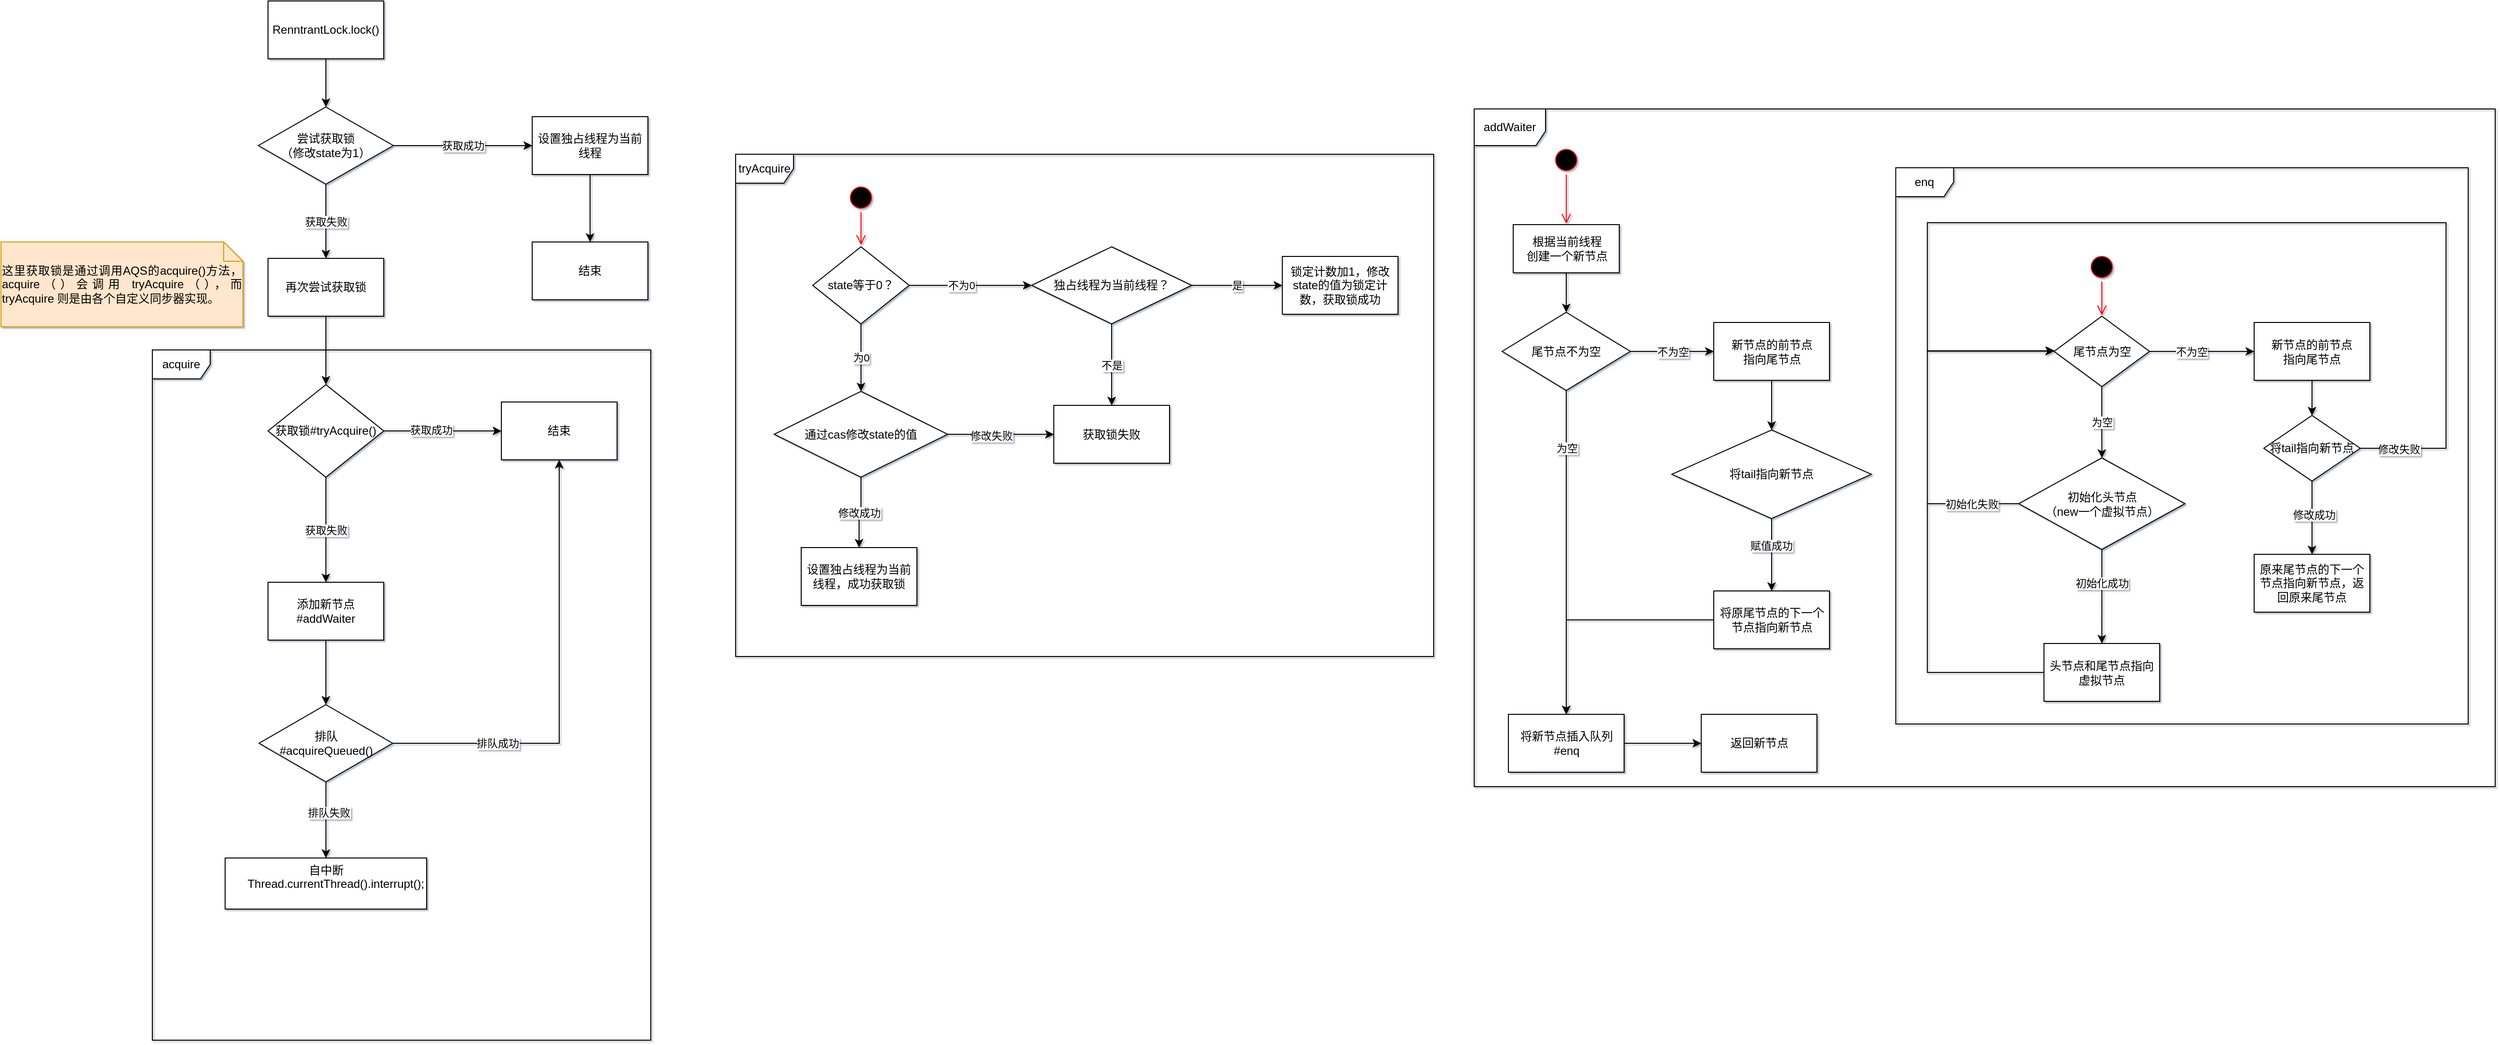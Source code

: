 <mxfile version="17.1.3" type="github">
  <diagram id="GJqHmGqDRDyWfmhTE_2S" name="第 1 页">
    <mxGraphModel dx="1318" dy="821" grid="0" gridSize="10" guides="1" tooltips="1" connect="1" arrows="1" fold="1" page="0" pageScale="1" pageWidth="827" pageHeight="1169" background="none" math="0" shadow="1">
      <root>
        <mxCell id="0" />
        <mxCell id="1" parent="0" />
        <mxCell id="zObkzzUAoMXtNydKvx5d-36" value="acquire" style="shape=umlFrame;whiteSpace=wrap;html=1;fillColor=#FFFFFF;labelBackgroundColor=none;" vertex="1" parent="1">
          <mxGeometry x="210" y="482" width="517" height="716" as="geometry" />
        </mxCell>
        <mxCell id="zObkzzUAoMXtNydKvx5d-6" style="edgeStyle=orthogonalEdgeStyle;rounded=0;orthogonalLoop=1;jettySize=auto;html=1;" edge="1" parent="1" source="zObkzzUAoMXtNydKvx5d-1" target="zObkzzUAoMXtNydKvx5d-4">
          <mxGeometry relative="1" as="geometry" />
        </mxCell>
        <mxCell id="zObkzzUAoMXtNydKvx5d-1" value="RenntrantLock.lock()" style="rounded=0;whiteSpace=wrap;html=1;" vertex="1" parent="1">
          <mxGeometry x="330" y="120" width="120" height="60" as="geometry" />
        </mxCell>
        <mxCell id="zObkzzUAoMXtNydKvx5d-8" value="获取成功" style="edgeStyle=orthogonalEdgeStyle;rounded=0;orthogonalLoop=1;jettySize=auto;html=1;" edge="1" parent="1" source="zObkzzUAoMXtNydKvx5d-4" target="zObkzzUAoMXtNydKvx5d-7">
          <mxGeometry relative="1" as="geometry" />
        </mxCell>
        <mxCell id="zObkzzUAoMXtNydKvx5d-12" value="获取失败" style="edgeStyle=orthogonalEdgeStyle;rounded=0;orthogonalLoop=1;jettySize=auto;html=1;" edge="1" parent="1" source="zObkzzUAoMXtNydKvx5d-4" target="zObkzzUAoMXtNydKvx5d-11">
          <mxGeometry relative="1" as="geometry" />
        </mxCell>
        <mxCell id="zObkzzUAoMXtNydKvx5d-4" value="&lt;span&gt;尝试获取锁&lt;br&gt;（修改state为1）&lt;/span&gt;" style="rhombus;whiteSpace=wrap;html=1;rounded=0;" vertex="1" parent="1">
          <mxGeometry x="320" y="230" width="140" height="80" as="geometry" />
        </mxCell>
        <mxCell id="zObkzzUAoMXtNydKvx5d-10" value="" style="edgeStyle=orthogonalEdgeStyle;rounded=0;orthogonalLoop=1;jettySize=auto;html=1;" edge="1" parent="1" source="zObkzzUAoMXtNydKvx5d-7" target="zObkzzUAoMXtNydKvx5d-9">
          <mxGeometry relative="1" as="geometry" />
        </mxCell>
        <mxCell id="zObkzzUAoMXtNydKvx5d-7" value="&lt;div&gt;&lt;span&gt;设置独占线程为当前线程&lt;/span&gt;&lt;/div&gt;" style="whiteSpace=wrap;html=1;rounded=0;align=center;" vertex="1" parent="1">
          <mxGeometry x="604" y="240" width="120" height="60" as="geometry" />
        </mxCell>
        <mxCell id="zObkzzUAoMXtNydKvx5d-9" value="结束" style="whiteSpace=wrap;html=1;rounded=0;" vertex="1" parent="1">
          <mxGeometry x="604" y="370" width="120" height="60" as="geometry" />
        </mxCell>
        <mxCell id="zObkzzUAoMXtNydKvx5d-35" value="" style="edgeStyle=orthogonalEdgeStyle;rounded=0;orthogonalLoop=1;jettySize=auto;html=1;" edge="1" parent="1" source="zObkzzUAoMXtNydKvx5d-11" target="zObkzzUAoMXtNydKvx5d-34">
          <mxGeometry relative="1" as="geometry" />
        </mxCell>
        <mxCell id="zObkzzUAoMXtNydKvx5d-11" value="再次尝试获取锁" style="whiteSpace=wrap;html=1;rounded=0;" vertex="1" parent="1">
          <mxGeometry x="330" y="387" width="120" height="60" as="geometry" />
        </mxCell>
        <mxCell id="zObkzzUAoMXtNydKvx5d-14" value="&lt;div style=&quot;text-align: justify&quot;&gt;&lt;span&gt;这里获取锁是通过调用AQS的acquire()方法，acquire（）会调用 tryAcquire（），而tryAcquire 则是由各个自定义同步器实现。&lt;/span&gt;&lt;/div&gt;" style="shape=note;size=20;whiteSpace=wrap;html=1;fillColor=#ffe6cc;strokeColor=#d79b00;" vertex="1" parent="1">
          <mxGeometry x="53" y="370" width="251" height="88" as="geometry" />
        </mxCell>
        <mxCell id="zObkzzUAoMXtNydKvx5d-18" value="" style="edgeStyle=orthogonalEdgeStyle;rounded=0;orthogonalLoop=1;jettySize=auto;html=1;" edge="1" parent="1" source="zObkzzUAoMXtNydKvx5d-15" target="zObkzzUAoMXtNydKvx5d-17">
          <mxGeometry relative="1" as="geometry" />
        </mxCell>
        <mxCell id="zObkzzUAoMXtNydKvx5d-19" value="不为0" style="edgeLabel;html=1;align=center;verticalAlign=middle;resizable=0;points=[];" vertex="1" connectable="0" parent="zObkzzUAoMXtNydKvx5d-18">
          <mxGeometry x="-0.15" relative="1" as="geometry">
            <mxPoint as="offset" />
          </mxGeometry>
        </mxCell>
        <mxCell id="zObkzzUAoMXtNydKvx5d-22" value="为0" style="edgeStyle=orthogonalEdgeStyle;rounded=0;orthogonalLoop=1;jettySize=auto;html=1;" edge="1" parent="1" source="zObkzzUAoMXtNydKvx5d-15" target="zObkzzUAoMXtNydKvx5d-21">
          <mxGeometry relative="1" as="geometry" />
        </mxCell>
        <mxCell id="zObkzzUAoMXtNydKvx5d-15" value="state等于0？" style="rhombus;whiteSpace=wrap;html=1;rounded=0;" vertex="1" parent="1">
          <mxGeometry x="895" y="375" width="100" height="80" as="geometry" />
        </mxCell>
        <mxCell id="zObkzzUAoMXtNydKvx5d-28" value="不是" style="edgeStyle=orthogonalEdgeStyle;rounded=0;orthogonalLoop=1;jettySize=auto;html=1;" edge="1" parent="1" source="zObkzzUAoMXtNydKvx5d-17" target="zObkzzUAoMXtNydKvx5d-26">
          <mxGeometry relative="1" as="geometry" />
        </mxCell>
        <mxCell id="zObkzzUAoMXtNydKvx5d-33" value="是" style="edgeStyle=orthogonalEdgeStyle;rounded=0;orthogonalLoop=1;jettySize=auto;html=1;" edge="1" parent="1" source="zObkzzUAoMXtNydKvx5d-17" target="zObkzzUAoMXtNydKvx5d-30">
          <mxGeometry relative="1" as="geometry" />
        </mxCell>
        <mxCell id="zObkzzUAoMXtNydKvx5d-17" value="独占线程为当前线程？" style="rhombus;whiteSpace=wrap;html=1;rounded=0;" vertex="1" parent="1">
          <mxGeometry x="1122" y="375" width="166" height="80" as="geometry" />
        </mxCell>
        <mxCell id="zObkzzUAoMXtNydKvx5d-20" value="tryAcquire" style="shape=umlFrame;whiteSpace=wrap;html=1;" vertex="1" parent="1">
          <mxGeometry x="815" y="279" width="724" height="521" as="geometry" />
        </mxCell>
        <mxCell id="zObkzzUAoMXtNydKvx5d-24" value="" style="edgeStyle=orthogonalEdgeStyle;rounded=0;orthogonalLoop=1;jettySize=auto;html=1;" edge="1" parent="1" source="zObkzzUAoMXtNydKvx5d-21" target="zObkzzUAoMXtNydKvx5d-23">
          <mxGeometry relative="1" as="geometry" />
        </mxCell>
        <mxCell id="zObkzzUAoMXtNydKvx5d-25" value="修改成功" style="edgeLabel;html=1;align=center;verticalAlign=middle;resizable=0;points=[];" vertex="1" connectable="0" parent="zObkzzUAoMXtNydKvx5d-24">
          <mxGeometry x="0.04" relative="1" as="geometry">
            <mxPoint as="offset" />
          </mxGeometry>
        </mxCell>
        <mxCell id="zObkzzUAoMXtNydKvx5d-27" value="" style="edgeStyle=orthogonalEdgeStyle;rounded=0;orthogonalLoop=1;jettySize=auto;html=1;" edge="1" parent="1" source="zObkzzUAoMXtNydKvx5d-21" target="zObkzzUAoMXtNydKvx5d-26">
          <mxGeometry relative="1" as="geometry" />
        </mxCell>
        <mxCell id="zObkzzUAoMXtNydKvx5d-29" value="修改失败" style="edgeLabel;html=1;align=center;verticalAlign=middle;resizable=0;points=[];" vertex="1" connectable="0" parent="zObkzzUAoMXtNydKvx5d-27">
          <mxGeometry x="-0.182" y="-1" relative="1" as="geometry">
            <mxPoint as="offset" />
          </mxGeometry>
        </mxCell>
        <mxCell id="zObkzzUAoMXtNydKvx5d-21" value="通过cas修改state的值" style="rhombus;whiteSpace=wrap;html=1;rounded=0;" vertex="1" parent="1">
          <mxGeometry x="855" y="525" width="180" height="89" as="geometry" />
        </mxCell>
        <mxCell id="zObkzzUAoMXtNydKvx5d-23" value="&lt;span&gt;设置独占线程为当前线程，成功获取锁&lt;/span&gt;" style="whiteSpace=wrap;html=1;rounded=0;" vertex="1" parent="1">
          <mxGeometry x="883" y="687" width="120" height="60" as="geometry" />
        </mxCell>
        <mxCell id="zObkzzUAoMXtNydKvx5d-26" value="获取锁失败" style="whiteSpace=wrap;html=1;rounded=0;" vertex="1" parent="1">
          <mxGeometry x="1145" y="539.5" width="120" height="60" as="geometry" />
        </mxCell>
        <mxCell id="zObkzzUAoMXtNydKvx5d-30" value="锁定计数加1，修改state的值为锁定计数，获取锁成功" style="whiteSpace=wrap;html=1;rounded=0;" vertex="1" parent="1">
          <mxGeometry x="1382" y="385" width="120" height="60" as="geometry" />
        </mxCell>
        <mxCell id="zObkzzUAoMXtNydKvx5d-54" value="" style="ellipse;html=1;shape=startState;fillColor=#000000;strokeColor=#ff0000;labelBackgroundColor=none;" vertex="1" parent="1">
          <mxGeometry x="930" y="309" width="30" height="30" as="geometry" />
        </mxCell>
        <mxCell id="zObkzzUAoMXtNydKvx5d-55" value="" style="edgeStyle=orthogonalEdgeStyle;html=1;verticalAlign=bottom;endArrow=open;endSize=8;strokeColor=#ff0000;rounded=0;" edge="1" source="zObkzzUAoMXtNydKvx5d-54" parent="1">
          <mxGeometry relative="1" as="geometry">
            <mxPoint x="945" y="373" as="targetPoint" />
          </mxGeometry>
        </mxCell>
        <mxCell id="zObkzzUAoMXtNydKvx5d-115" value="addWaiter" style="shape=umlFrame;whiteSpace=wrap;html=1;labelBackgroundColor=none;fillColor=#FFFFFF;width=74;height=38;container=0;" vertex="1" parent="1">
          <mxGeometry x="1581" y="232" width="1059" height="703" as="geometry" />
        </mxCell>
        <mxCell id="zObkzzUAoMXtNydKvx5d-58" value="" style="ellipse;html=1;shape=startState;fillColor=#000000;strokeColor=#ff0000;labelBackgroundColor=none;container=0;" vertex="1" parent="1">
          <mxGeometry x="1661.5" y="270" width="30" height="30" as="geometry" />
        </mxCell>
        <mxCell id="zObkzzUAoMXtNydKvx5d-59" value="" style="edgeStyle=orthogonalEdgeStyle;html=1;verticalAlign=bottom;endArrow=open;endSize=8;strokeColor=#ff0000;rounded=0;" edge="1" source="zObkzzUAoMXtNydKvx5d-58" parent="1">
          <mxGeometry relative="1" as="geometry">
            <mxPoint x="1676.5" y="351" as="targetPoint" />
          </mxGeometry>
        </mxCell>
        <mxCell id="zObkzzUAoMXtNydKvx5d-60" value="根据当前线程&lt;br&gt;创建一个新节点" style="html=1;labelBackgroundColor=none;fillColor=#FFFFFF;container=0;" vertex="1" parent="1">
          <mxGeometry x="1621.5" y="352" width="110" height="50" as="geometry" />
        </mxCell>
        <mxCell id="zObkzzUAoMXtNydKvx5d-63" value="尾节点不为空" style="rhombus;whiteSpace=wrap;html=1;fillColor=#FFFFFF;labelBackgroundColor=none;container=0;" vertex="1" parent="1">
          <mxGeometry x="1610" y="443" width="133" height="81" as="geometry" />
        </mxCell>
        <mxCell id="zObkzzUAoMXtNydKvx5d-64" value="" style="edgeStyle=orthogonalEdgeStyle;rounded=0;orthogonalLoop=1;jettySize=auto;html=1;" edge="1" parent="1" source="zObkzzUAoMXtNydKvx5d-60" target="zObkzzUAoMXtNydKvx5d-63">
          <mxGeometry relative="1" as="geometry" />
        </mxCell>
        <mxCell id="zObkzzUAoMXtNydKvx5d-118" value="" style="edgeStyle=orthogonalEdgeStyle;rounded=0;orthogonalLoop=1;jettySize=auto;html=1;" edge="1" parent="1" source="zObkzzUAoMXtNydKvx5d-65" target="zObkzzUAoMXtNydKvx5d-117">
          <mxGeometry relative="1" as="geometry" />
        </mxCell>
        <mxCell id="zObkzzUAoMXtNydKvx5d-65" value="将新节点插入队列&lt;br&gt;#enq" style="whiteSpace=wrap;html=1;fillColor=#FFFFFF;labelBackgroundColor=none;container=0;" vertex="1" parent="1">
          <mxGeometry x="1616.5" y="860" width="120" height="60" as="geometry" />
        </mxCell>
        <mxCell id="zObkzzUAoMXtNydKvx5d-66" value="" style="edgeStyle=orthogonalEdgeStyle;rounded=0;orthogonalLoop=1;jettySize=auto;html=1;" edge="1" parent="1" source="zObkzzUAoMXtNydKvx5d-63" target="zObkzzUAoMXtNydKvx5d-65">
          <mxGeometry relative="1" as="geometry" />
        </mxCell>
        <mxCell id="zObkzzUAoMXtNydKvx5d-77" value="为空" style="edgeLabel;html=1;align=center;verticalAlign=middle;resizable=0;points=[];container=0;" vertex="1" connectable="0" parent="zObkzzUAoMXtNydKvx5d-66">
          <mxGeometry x="-0.642" relative="1" as="geometry">
            <mxPoint as="offset" />
          </mxGeometry>
        </mxCell>
        <mxCell id="zObkzzUAoMXtNydKvx5d-68" value="新节点的前节点&lt;br&gt;指向尾节点" style="whiteSpace=wrap;html=1;fillColor=#FFFFFF;labelBackgroundColor=none;container=0;" vertex="1" parent="1">
          <mxGeometry x="1829.5" y="453.5" width="120" height="60" as="geometry" />
        </mxCell>
        <mxCell id="zObkzzUAoMXtNydKvx5d-69" value="不为空" style="edgeStyle=orthogonalEdgeStyle;rounded=0;orthogonalLoop=1;jettySize=auto;html=1;" edge="1" parent="1" source="zObkzzUAoMXtNydKvx5d-63" target="zObkzzUAoMXtNydKvx5d-68">
          <mxGeometry relative="1" as="geometry" />
        </mxCell>
        <mxCell id="zObkzzUAoMXtNydKvx5d-71" value="将tail指向新节点" style="rhombus;whiteSpace=wrap;html=1;fillColor=#FFFFFF;labelBackgroundColor=none;container=0;" vertex="1" parent="1">
          <mxGeometry x="1786" y="565" width="207" height="92" as="geometry" />
        </mxCell>
        <mxCell id="zObkzzUAoMXtNydKvx5d-72" value="" style="edgeStyle=orthogonalEdgeStyle;rounded=0;orthogonalLoop=1;jettySize=auto;html=1;" edge="1" parent="1" source="zObkzzUAoMXtNydKvx5d-68" target="zObkzzUAoMXtNydKvx5d-71">
          <mxGeometry relative="1" as="geometry" />
        </mxCell>
        <mxCell id="zObkzzUAoMXtNydKvx5d-75" style="edgeStyle=orthogonalEdgeStyle;rounded=0;orthogonalLoop=1;jettySize=auto;html=1;" edge="1" parent="1" source="zObkzzUAoMXtNydKvx5d-73" target="zObkzzUAoMXtNydKvx5d-65">
          <mxGeometry relative="1" as="geometry" />
        </mxCell>
        <mxCell id="zObkzzUAoMXtNydKvx5d-73" value="将原尾节点的下一个节点指向新节点" style="whiteSpace=wrap;html=1;fillColor=#FFFFFF;labelBackgroundColor=none;container=0;" vertex="1" parent="1">
          <mxGeometry x="1829.5" y="732" width="120" height="60" as="geometry" />
        </mxCell>
        <mxCell id="zObkzzUAoMXtNydKvx5d-74" value="" style="edgeStyle=orthogonalEdgeStyle;rounded=0;orthogonalLoop=1;jettySize=auto;html=1;" edge="1" parent="1" source="zObkzzUAoMXtNydKvx5d-71" target="zObkzzUAoMXtNydKvx5d-73">
          <mxGeometry relative="1" as="geometry" />
        </mxCell>
        <mxCell id="zObkzzUAoMXtNydKvx5d-92" value="赋值成功" style="edgeLabel;html=1;align=center;verticalAlign=middle;resizable=0;points=[];container=0;" vertex="1" connectable="0" parent="zObkzzUAoMXtNydKvx5d-74">
          <mxGeometry x="-0.263" y="-1" relative="1" as="geometry">
            <mxPoint as="offset" />
          </mxGeometry>
        </mxCell>
        <mxCell id="zObkzzUAoMXtNydKvx5d-81" value="" style="ellipse;html=1;shape=startState;fillColor=#000000;strokeColor=#ff0000;labelBackgroundColor=none;container=0;" vertex="1" parent="1">
          <mxGeometry x="2217" y="381" width="30" height="30" as="geometry" />
        </mxCell>
        <mxCell id="zObkzzUAoMXtNydKvx5d-82" value="" style="edgeStyle=orthogonalEdgeStyle;html=1;verticalAlign=bottom;endArrow=open;endSize=8;strokeColor=#ff0000;rounded=0;" edge="1" source="zObkzzUAoMXtNydKvx5d-81" parent="1">
          <mxGeometry relative="1" as="geometry">
            <mxPoint x="2232" y="446" as="targetPoint" />
          </mxGeometry>
        </mxCell>
        <mxCell id="zObkzzUAoMXtNydKvx5d-86" value="尾节点为空" style="rhombus;whiteSpace=wrap;html=1;fillColor=#FFFFFF;labelBackgroundColor=none;container=0;" vertex="1" parent="1">
          <mxGeometry x="2182.5" y="447" width="99" height="73" as="geometry" />
        </mxCell>
        <mxCell id="zObkzzUAoMXtNydKvx5d-100" style="edgeStyle=orthogonalEdgeStyle;rounded=0;orthogonalLoop=1;jettySize=auto;html=1;entryX=0.001;entryY=0.496;entryDx=0;entryDy=0;entryPerimeter=0;" edge="1" parent="1" source="zObkzzUAoMXtNydKvx5d-88" target="zObkzzUAoMXtNydKvx5d-86">
          <mxGeometry relative="1" as="geometry">
            <Array as="points">
              <mxPoint x="2051" y="641" />
              <mxPoint x="2051" y="483" />
            </Array>
          </mxGeometry>
        </mxCell>
        <mxCell id="zObkzzUAoMXtNydKvx5d-102" value="初始化失败" style="edgeLabel;html=1;align=center;verticalAlign=middle;resizable=0;points=[];container=0;" vertex="1" connectable="0" parent="zObkzzUAoMXtNydKvx5d-100">
          <mxGeometry x="-0.703" y="2" relative="1" as="geometry">
            <mxPoint x="8" y="-2" as="offset" />
          </mxGeometry>
        </mxCell>
        <mxCell id="zObkzzUAoMXtNydKvx5d-88" value="初始化头节点&lt;br&gt;（new一个虚拟节点）" style="rhombus;whiteSpace=wrap;html=1;fillColor=#FFFFFF;labelBackgroundColor=none;container=0;" vertex="1" parent="1">
          <mxGeometry x="2145.75" y="594" width="172.5" height="95" as="geometry" />
        </mxCell>
        <mxCell id="zObkzzUAoMXtNydKvx5d-89" value="为空" style="edgeStyle=orthogonalEdgeStyle;rounded=0;orthogonalLoop=1;jettySize=auto;html=1;" edge="1" parent="1" source="zObkzzUAoMXtNydKvx5d-86" target="zObkzzUAoMXtNydKvx5d-88">
          <mxGeometry relative="1" as="geometry" />
        </mxCell>
        <mxCell id="zObkzzUAoMXtNydKvx5d-99" style="edgeStyle=orthogonalEdgeStyle;rounded=0;orthogonalLoop=1;jettySize=auto;html=1;entryX=0.007;entryY=0.492;entryDx=0;entryDy=0;entryPerimeter=0;" edge="1" parent="1" source="zObkzzUAoMXtNydKvx5d-96" target="zObkzzUAoMXtNydKvx5d-86">
          <mxGeometry relative="1" as="geometry">
            <Array as="points">
              <mxPoint x="2051" y="817" />
              <mxPoint x="2051" y="483" />
            </Array>
          </mxGeometry>
        </mxCell>
        <mxCell id="zObkzzUAoMXtNydKvx5d-96" value="头节点和尾节点指向虚拟节点" style="whiteSpace=wrap;html=1;fillColor=#FFFFFF;labelBackgroundColor=none;container=0;" vertex="1" parent="1">
          <mxGeometry x="2172" y="786.5" width="120" height="60" as="geometry" />
        </mxCell>
        <mxCell id="zObkzzUAoMXtNydKvx5d-97" value="" style="edgeStyle=orthogonalEdgeStyle;rounded=0;orthogonalLoop=1;jettySize=auto;html=1;" edge="1" parent="1" source="zObkzzUAoMXtNydKvx5d-88" target="zObkzzUAoMXtNydKvx5d-96">
          <mxGeometry relative="1" as="geometry" />
        </mxCell>
        <mxCell id="zObkzzUAoMXtNydKvx5d-98" value="初始化成功" style="edgeLabel;html=1;align=center;verticalAlign=middle;resizable=0;points=[];container=0;" vertex="1" connectable="0" parent="zObkzzUAoMXtNydKvx5d-97">
          <mxGeometry x="-0.283" relative="1" as="geometry">
            <mxPoint as="offset" />
          </mxGeometry>
        </mxCell>
        <mxCell id="zObkzzUAoMXtNydKvx5d-103" value="新节点的前节点&lt;br&gt;指向尾节点" style="whiteSpace=wrap;html=1;fillColor=#FFFFFF;labelBackgroundColor=none;container=0;" vertex="1" parent="1">
          <mxGeometry x="2390" y="453.5" width="120" height="60" as="geometry" />
        </mxCell>
        <mxCell id="zObkzzUAoMXtNydKvx5d-104" value="" style="edgeStyle=orthogonalEdgeStyle;rounded=0;orthogonalLoop=1;jettySize=auto;html=1;" edge="1" parent="1" source="zObkzzUAoMXtNydKvx5d-86" target="zObkzzUAoMXtNydKvx5d-103">
          <mxGeometry relative="1" as="geometry" />
        </mxCell>
        <mxCell id="zObkzzUAoMXtNydKvx5d-105" value="不为空" style="edgeLabel;html=1;align=center;verticalAlign=middle;resizable=0;points=[];container=0;" vertex="1" connectable="0" parent="zObkzzUAoMXtNydKvx5d-104">
          <mxGeometry x="-0.201" relative="1" as="geometry">
            <mxPoint as="offset" />
          </mxGeometry>
        </mxCell>
        <mxCell id="zObkzzUAoMXtNydKvx5d-111" style="edgeStyle=orthogonalEdgeStyle;rounded=0;orthogonalLoop=1;jettySize=auto;html=1;entryX=0;entryY=0.494;entryDx=0;entryDy=0;entryPerimeter=0;" edge="1" parent="1" source="zObkzzUAoMXtNydKvx5d-106" target="zObkzzUAoMXtNydKvx5d-86">
          <mxGeometry relative="1" as="geometry">
            <Array as="points">
              <mxPoint x="2589" y="584" />
              <mxPoint x="2589" y="350" />
              <mxPoint x="2051" y="350" />
              <mxPoint x="2051" y="483" />
            </Array>
          </mxGeometry>
        </mxCell>
        <mxCell id="zObkzzUAoMXtNydKvx5d-113" value="修改失败" style="edgeLabel;html=1;align=center;verticalAlign=middle;resizable=0;points=[];container=0;" vertex="1" connectable="0" parent="zObkzzUAoMXtNydKvx5d-111">
          <mxGeometry x="-0.93" y="-1" relative="1" as="geometry">
            <mxPoint as="offset" />
          </mxGeometry>
        </mxCell>
        <mxCell id="zObkzzUAoMXtNydKvx5d-106" value="将tail指向新节点" style="rhombus;whiteSpace=wrap;html=1;fillColor=#FFFFFF;labelBackgroundColor=none;container=0;" vertex="1" parent="1">
          <mxGeometry x="2400" y="550" width="100" height="68" as="geometry" />
        </mxCell>
        <mxCell id="zObkzzUAoMXtNydKvx5d-107" value="" style="edgeStyle=orthogonalEdgeStyle;rounded=0;orthogonalLoop=1;jettySize=auto;html=1;" edge="1" parent="1" source="zObkzzUAoMXtNydKvx5d-103" target="zObkzzUAoMXtNydKvx5d-106">
          <mxGeometry relative="1" as="geometry" />
        </mxCell>
        <mxCell id="zObkzzUAoMXtNydKvx5d-108" value="原来尾节点的下一个节点指向新节点，返回原来尾节点" style="whiteSpace=wrap;html=1;fillColor=#FFFFFF;labelBackgroundColor=none;container=0;" vertex="1" parent="1">
          <mxGeometry x="2390" y="694" width="120" height="60" as="geometry" />
        </mxCell>
        <mxCell id="zObkzzUAoMXtNydKvx5d-109" value="" style="edgeStyle=orthogonalEdgeStyle;rounded=0;orthogonalLoop=1;jettySize=auto;html=1;" edge="1" parent="1" source="zObkzzUAoMXtNydKvx5d-106" target="zObkzzUAoMXtNydKvx5d-108">
          <mxGeometry relative="1" as="geometry" />
        </mxCell>
        <mxCell id="zObkzzUAoMXtNydKvx5d-110" value="修改成功" style="edgeLabel;html=1;align=center;verticalAlign=middle;resizable=0;points=[];container=0;" vertex="1" connectable="0" parent="zObkzzUAoMXtNydKvx5d-109">
          <mxGeometry x="-0.084" y="2" relative="1" as="geometry">
            <mxPoint as="offset" />
          </mxGeometry>
        </mxCell>
        <mxCell id="zObkzzUAoMXtNydKvx5d-114" value="enq" style="shape=umlFrame;whiteSpace=wrap;html=1;labelBackgroundColor=none;fillColor=#FFFFFF;container=0;" vertex="1" parent="1">
          <mxGeometry x="2018.25" y="293" width="593.75" height="577" as="geometry" />
        </mxCell>
        <mxCell id="zObkzzUAoMXtNydKvx5d-117" value="返回新节点" style="whiteSpace=wrap;html=1;fillColor=#FFFFFF;labelBackgroundColor=none;" vertex="1" parent="1">
          <mxGeometry x="1816.5" y="860" width="120" height="60" as="geometry" />
        </mxCell>
        <mxCell id="zObkzzUAoMXtNydKvx5d-121" value="获取失败" style="edgeStyle=orthogonalEdgeStyle;rounded=0;orthogonalLoop=1;jettySize=auto;html=1;" edge="1" parent="1" source="zObkzzUAoMXtNydKvx5d-34" target="zObkzzUAoMXtNydKvx5d-120">
          <mxGeometry relative="1" as="geometry" />
        </mxCell>
        <mxCell id="zObkzzUAoMXtNydKvx5d-34" value="获取锁#tryAcquire()" style="rhombus;whiteSpace=wrap;html=1;rounded=0;" vertex="1" parent="1">
          <mxGeometry x="330" y="518" width="120" height="96" as="geometry" />
        </mxCell>
        <mxCell id="zObkzzUAoMXtNydKvx5d-37" value="结束" style="whiteSpace=wrap;html=1;rounded=0;" vertex="1" parent="1">
          <mxGeometry x="572" y="536" width="120" height="60" as="geometry" />
        </mxCell>
        <mxCell id="zObkzzUAoMXtNydKvx5d-38" value="" style="edgeStyle=orthogonalEdgeStyle;rounded=0;orthogonalLoop=1;jettySize=auto;html=1;" edge="1" parent="1" source="zObkzzUAoMXtNydKvx5d-34" target="zObkzzUAoMXtNydKvx5d-37">
          <mxGeometry relative="1" as="geometry" />
        </mxCell>
        <mxCell id="zObkzzUAoMXtNydKvx5d-39" value="获取成功" style="edgeLabel;html=1;align=center;verticalAlign=middle;resizable=0;points=[];" vertex="1" connectable="0" parent="zObkzzUAoMXtNydKvx5d-38">
          <mxGeometry x="-0.2" y="1" relative="1" as="geometry">
            <mxPoint as="offset" />
          </mxGeometry>
        </mxCell>
        <mxCell id="zObkzzUAoMXtNydKvx5d-42" style="edgeStyle=orthogonalEdgeStyle;rounded=0;orthogonalLoop=1;jettySize=auto;html=1;entryX=0.5;entryY=1;entryDx=0;entryDy=0;" edge="1" parent="1" source="zObkzzUAoMXtNydKvx5d-40" target="zObkzzUAoMXtNydKvx5d-37">
          <mxGeometry relative="1" as="geometry" />
        </mxCell>
        <mxCell id="zObkzzUAoMXtNydKvx5d-43" value="排队成功" style="edgeLabel;html=1;align=center;verticalAlign=middle;resizable=0;points=[];" vertex="1" connectable="0" parent="zObkzzUAoMXtNydKvx5d-42">
          <mxGeometry x="-0.536" relative="1" as="geometry">
            <mxPoint as="offset" />
          </mxGeometry>
        </mxCell>
        <mxCell id="zObkzzUAoMXtNydKvx5d-40" value="排队&lt;br&gt;#acquireQueued()" style="rhombus;whiteSpace=wrap;html=1;rounded=0;" vertex="1" parent="1">
          <mxGeometry x="320.75" y="850" width="138.5" height="80" as="geometry" />
        </mxCell>
        <mxCell id="zObkzzUAoMXtNydKvx5d-44" value="自中断&lt;br&gt;&lt;div&gt;&amp;nbsp; &amp;nbsp; &amp;nbsp; Thread.currentThread().interrupt();&lt;/div&gt;&lt;div&gt;&lt;br&gt;&lt;/div&gt;" style="whiteSpace=wrap;html=1;rounded=0;" vertex="1" parent="1">
          <mxGeometry x="285.5" y="1009" width="209" height="53" as="geometry" />
        </mxCell>
        <mxCell id="zObkzzUAoMXtNydKvx5d-45" value="" style="edgeStyle=orthogonalEdgeStyle;rounded=0;orthogonalLoop=1;jettySize=auto;html=1;" edge="1" parent="1" source="zObkzzUAoMXtNydKvx5d-40" target="zObkzzUAoMXtNydKvx5d-44">
          <mxGeometry relative="1" as="geometry" />
        </mxCell>
        <mxCell id="zObkzzUAoMXtNydKvx5d-46" value="排队失败" style="edgeLabel;html=1;align=center;verticalAlign=middle;resizable=0;points=[];" vertex="1" connectable="0" parent="zObkzzUAoMXtNydKvx5d-45">
          <mxGeometry x="-0.2" y="3" relative="1" as="geometry">
            <mxPoint as="offset" />
          </mxGeometry>
        </mxCell>
        <mxCell id="zObkzzUAoMXtNydKvx5d-122" style="edgeStyle=orthogonalEdgeStyle;rounded=0;orthogonalLoop=1;jettySize=auto;html=1;entryX=0.5;entryY=0;entryDx=0;entryDy=0;" edge="1" parent="1" source="zObkzzUAoMXtNydKvx5d-120" target="zObkzzUAoMXtNydKvx5d-40">
          <mxGeometry relative="1" as="geometry" />
        </mxCell>
        <mxCell id="zObkzzUAoMXtNydKvx5d-120" value="添加新节点&lt;br&gt;#addWaiter" style="whiteSpace=wrap;html=1;rounded=0;" vertex="1" parent="1">
          <mxGeometry x="330" y="723" width="120" height="60" as="geometry" />
        </mxCell>
      </root>
    </mxGraphModel>
  </diagram>
</mxfile>
